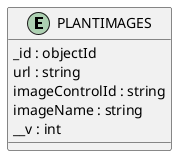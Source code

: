 @startuml PLANTIMAGES_Diagram

entity "PLANTIMAGES" as PLANTIMAGES {
  _id : objectId
  url : string
  imageControlId : string
  imageName : string
  __v : int
}

@enduml